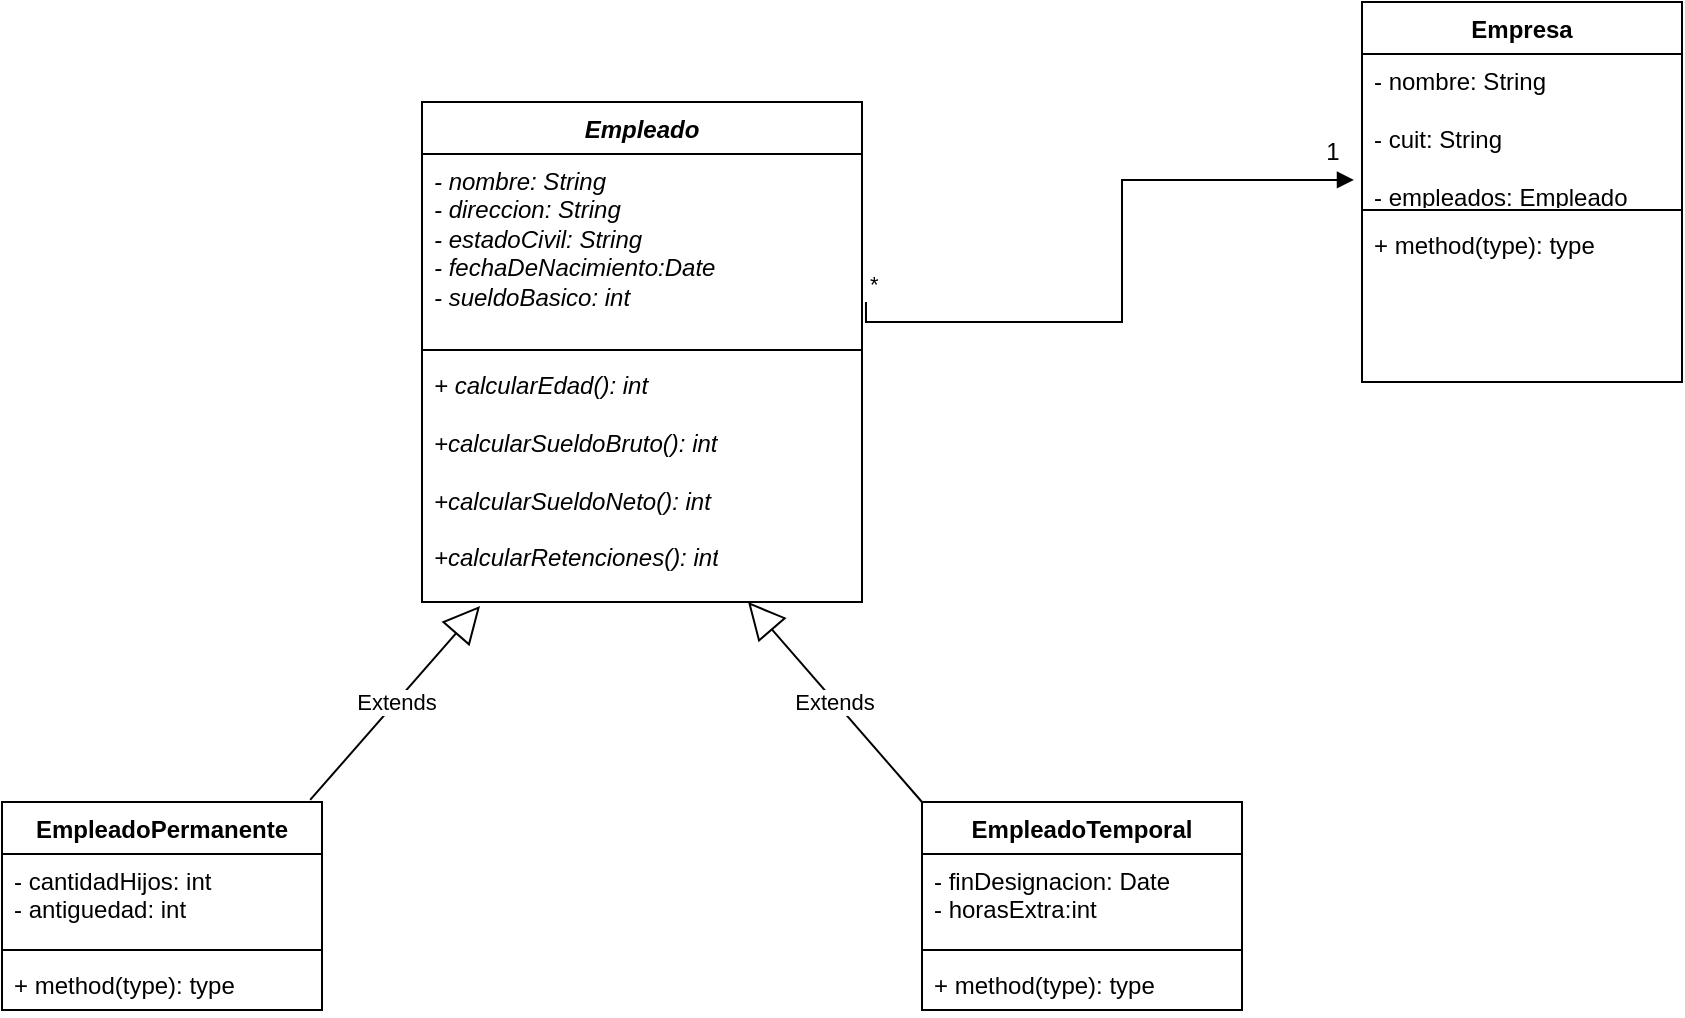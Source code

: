 <mxfile version="21.7.4" type="github">
  <diagram name="Page-1" id="13e1069c-82ec-6db2-03f1-153e76fe0fe0">
    <mxGraphModel dx="1434" dy="754" grid="1" gridSize="10" guides="1" tooltips="1" connect="1" arrows="1" fold="1" page="1" pageScale="1" pageWidth="1100" pageHeight="850" background="none" math="0" shadow="0">
      <root>
        <mxCell id="0" />
        <mxCell id="1" parent="0" />
        <mxCell id="QAYbuf7ycFHNcCj2fmit-9" value="&lt;div&gt;Empresa&lt;/div&gt;&lt;div&gt;&lt;br&gt;&lt;/div&gt;" style="swimlane;fontStyle=1;align=center;verticalAlign=top;childLayout=stackLayout;horizontal=1;startSize=26;horizontalStack=0;resizeParent=1;resizeParentMax=0;resizeLast=0;collapsible=1;marginBottom=0;whiteSpace=wrap;html=1;" vertex="1" parent="1">
          <mxGeometry x="750" y="70" width="160" height="190" as="geometry" />
        </mxCell>
        <mxCell id="QAYbuf7ycFHNcCj2fmit-10" value="&lt;div&gt;- nombre: String&lt;/div&gt;&lt;div&gt;&lt;br&gt;&lt;/div&gt;&lt;div&gt;- cuit: String&lt;/div&gt;&lt;div&gt;&lt;br&gt;&lt;/div&gt;&lt;div&gt;- empleados: Empleado&lt;br&gt;&lt;/div&gt;" style="text;strokeColor=none;fillColor=none;align=left;verticalAlign=top;spacingLeft=4;spacingRight=4;overflow=hidden;rotatable=0;points=[[0,0.5],[1,0.5]];portConstraint=eastwest;whiteSpace=wrap;html=1;" vertex="1" parent="QAYbuf7ycFHNcCj2fmit-9">
          <mxGeometry y="26" width="160" height="74" as="geometry" />
        </mxCell>
        <mxCell id="QAYbuf7ycFHNcCj2fmit-11" value="" style="line;strokeWidth=1;fillColor=none;align=left;verticalAlign=middle;spacingTop=-1;spacingLeft=3;spacingRight=3;rotatable=0;labelPosition=right;points=[];portConstraint=eastwest;strokeColor=inherit;" vertex="1" parent="QAYbuf7ycFHNcCj2fmit-9">
          <mxGeometry y="100" width="160" height="8" as="geometry" />
        </mxCell>
        <mxCell id="QAYbuf7ycFHNcCj2fmit-12" value="+ method(type): type" style="text;strokeColor=none;fillColor=none;align=left;verticalAlign=top;spacingLeft=4;spacingRight=4;overflow=hidden;rotatable=0;points=[[0,0.5],[1,0.5]];portConstraint=eastwest;whiteSpace=wrap;html=1;" vertex="1" parent="QAYbuf7ycFHNcCj2fmit-9">
          <mxGeometry y="108" width="160" height="82" as="geometry" />
        </mxCell>
        <mxCell id="QAYbuf7ycFHNcCj2fmit-13" value="&lt;i&gt;Empleado&lt;/i&gt;" style="swimlane;fontStyle=1;align=center;verticalAlign=top;childLayout=stackLayout;horizontal=1;startSize=26;horizontalStack=0;resizeParent=1;resizeParentMax=0;resizeLast=0;collapsible=1;marginBottom=0;whiteSpace=wrap;html=1;" vertex="1" parent="1">
          <mxGeometry x="280" y="120" width="220" height="250" as="geometry">
            <mxRectangle x="180" y="150" width="50" height="40" as="alternateBounds" />
          </mxGeometry>
        </mxCell>
        <mxCell id="QAYbuf7ycFHNcCj2fmit-14" value="&lt;div&gt;&lt;i&gt;- nombre: String&lt;/i&gt;&lt;/div&gt;&lt;div&gt;&lt;i&gt;- direccion: String&lt;/i&gt;&lt;/div&gt;&lt;div&gt;&lt;i&gt;- estadoCivil: String&lt;br&gt;&lt;/i&gt;&lt;/div&gt;&lt;div&gt;&lt;i&gt;- fechaDeNacimiento:Date&lt;/i&gt;&lt;/div&gt;&lt;div&gt;&lt;i&gt;- sueldoBasico: int&lt;br&gt;&lt;/i&gt;&lt;/div&gt;" style="text;strokeColor=none;fillColor=none;align=left;verticalAlign=top;spacingLeft=4;spacingRight=4;overflow=hidden;rotatable=0;points=[[0,0.5],[1,0.5]];portConstraint=eastwest;whiteSpace=wrap;html=1;" vertex="1" parent="QAYbuf7ycFHNcCj2fmit-13">
          <mxGeometry y="26" width="220" height="94" as="geometry" />
        </mxCell>
        <mxCell id="QAYbuf7ycFHNcCj2fmit-15" value="" style="line;strokeWidth=1;fillColor=none;align=left;verticalAlign=middle;spacingTop=-1;spacingLeft=3;spacingRight=3;rotatable=0;labelPosition=right;points=[];portConstraint=eastwest;strokeColor=inherit;" vertex="1" parent="QAYbuf7ycFHNcCj2fmit-13">
          <mxGeometry y="120" width="220" height="8" as="geometry" />
        </mxCell>
        <mxCell id="QAYbuf7ycFHNcCj2fmit-16" value="&lt;div&gt;&lt;i&gt;+ calcularEdad(): int&lt;/i&gt;&lt;/div&gt;&lt;div&gt;&lt;i&gt;&lt;br&gt;&lt;/i&gt;&lt;/div&gt;&lt;div&gt;&lt;i&gt;+calcularSueldoBruto(): int&lt;/i&gt;&lt;/div&gt;&lt;div&gt;&lt;i&gt;&lt;br&gt;&lt;/i&gt;&lt;/div&gt;&lt;div&gt;&lt;i&gt;+calcularSueldoNeto(): int&lt;/i&gt;&lt;/div&gt;&lt;div&gt;&lt;i&gt;&lt;br&gt;&lt;/i&gt;&lt;/div&gt;&lt;div&gt;&lt;i&gt;+calcularRetenciones(): int&lt;/i&gt;&lt;br&gt;&lt;/div&gt;&lt;div&gt;&lt;br&gt;&lt;/div&gt;" style="text;strokeColor=none;fillColor=none;align=left;verticalAlign=top;spacingLeft=4;spacingRight=4;overflow=hidden;rotatable=0;points=[[0,0.5],[1,0.5]];portConstraint=eastwest;whiteSpace=wrap;html=1;" vertex="1" parent="QAYbuf7ycFHNcCj2fmit-13">
          <mxGeometry y="128" width="220" height="122" as="geometry" />
        </mxCell>
        <mxCell id="QAYbuf7ycFHNcCj2fmit-17" value="" style="endArrow=block;endFill=1;html=1;edgeStyle=orthogonalEdgeStyle;align=left;verticalAlign=top;rounded=0;entryX=-0.025;entryY=0.851;entryDx=0;entryDy=0;entryPerimeter=0;exitX=1.009;exitY=0.787;exitDx=0;exitDy=0;exitPerimeter=0;" edge="1" parent="1" source="QAYbuf7ycFHNcCj2fmit-14" target="QAYbuf7ycFHNcCj2fmit-10">
          <mxGeometry x="-1" relative="1" as="geometry">
            <mxPoint x="470" y="370" as="sourcePoint" />
            <mxPoint x="630" y="370" as="targetPoint" />
            <Array as="points">
              <mxPoint x="630" y="230" />
              <mxPoint x="630" y="159" />
            </Array>
          </mxGeometry>
        </mxCell>
        <mxCell id="QAYbuf7ycFHNcCj2fmit-18" value="*" style="edgeLabel;resizable=0;html=1;align=left;verticalAlign=bottom;" connectable="0" vertex="1" parent="QAYbuf7ycFHNcCj2fmit-17">
          <mxGeometry x="-1" relative="1" as="geometry" />
        </mxCell>
        <mxCell id="QAYbuf7ycFHNcCj2fmit-19" value="1" style="text;html=1;align=center;verticalAlign=middle;resizable=0;points=[];autosize=1;strokeColor=none;fillColor=none;" vertex="1" parent="1">
          <mxGeometry x="720" y="130" width="30" height="30" as="geometry" />
        </mxCell>
        <mxCell id="QAYbuf7ycFHNcCj2fmit-20" value="&lt;div&gt;EmpleadoPermanente&lt;/div&gt;&lt;div&gt;&lt;br&gt;&lt;/div&gt;" style="swimlane;fontStyle=1;align=center;verticalAlign=top;childLayout=stackLayout;horizontal=1;startSize=26;horizontalStack=0;resizeParent=1;resizeParentMax=0;resizeLast=0;collapsible=1;marginBottom=0;whiteSpace=wrap;html=1;" vertex="1" parent="1">
          <mxGeometry x="70" y="470" width="160" height="104" as="geometry" />
        </mxCell>
        <mxCell id="QAYbuf7ycFHNcCj2fmit-21" value="&lt;div&gt;- cantidadHijos: int&lt;/div&gt;&lt;div&gt;- antiguedad: int&lt;br&gt;&lt;/div&gt;" style="text;strokeColor=none;fillColor=none;align=left;verticalAlign=top;spacingLeft=4;spacingRight=4;overflow=hidden;rotatable=0;points=[[0,0.5],[1,0.5]];portConstraint=eastwest;whiteSpace=wrap;html=1;" vertex="1" parent="QAYbuf7ycFHNcCj2fmit-20">
          <mxGeometry y="26" width="160" height="44" as="geometry" />
        </mxCell>
        <mxCell id="QAYbuf7ycFHNcCj2fmit-22" value="" style="line;strokeWidth=1;fillColor=none;align=left;verticalAlign=middle;spacingTop=-1;spacingLeft=3;spacingRight=3;rotatable=0;labelPosition=right;points=[];portConstraint=eastwest;strokeColor=inherit;" vertex="1" parent="QAYbuf7ycFHNcCj2fmit-20">
          <mxGeometry y="70" width="160" height="8" as="geometry" />
        </mxCell>
        <mxCell id="QAYbuf7ycFHNcCj2fmit-23" value="+ method(type): type" style="text;strokeColor=none;fillColor=none;align=left;verticalAlign=top;spacingLeft=4;spacingRight=4;overflow=hidden;rotatable=0;points=[[0,0.5],[1,0.5]];portConstraint=eastwest;whiteSpace=wrap;html=1;" vertex="1" parent="QAYbuf7ycFHNcCj2fmit-20">
          <mxGeometry y="78" width="160" height="26" as="geometry" />
        </mxCell>
        <mxCell id="QAYbuf7ycFHNcCj2fmit-24" value="&lt;div&gt;EmpleadoTemporal&lt;/div&gt;&lt;div&gt;&lt;br&gt;&lt;/div&gt;&lt;div&gt;&lt;br&gt;&lt;/div&gt;" style="swimlane;fontStyle=1;align=center;verticalAlign=top;childLayout=stackLayout;horizontal=1;startSize=26;horizontalStack=0;resizeParent=1;resizeParentMax=0;resizeLast=0;collapsible=1;marginBottom=0;whiteSpace=wrap;html=1;" vertex="1" parent="1">
          <mxGeometry x="530" y="470" width="160" height="104" as="geometry" />
        </mxCell>
        <mxCell id="QAYbuf7ycFHNcCj2fmit-25" value="&lt;div&gt;- finDesignacion: Date&lt;br&gt;&lt;/div&gt;&lt;div&gt;- horasExtra:int&lt;br&gt;&lt;/div&gt;" style="text;strokeColor=none;fillColor=none;align=left;verticalAlign=top;spacingLeft=4;spacingRight=4;overflow=hidden;rotatable=0;points=[[0,0.5],[1,0.5]];portConstraint=eastwest;whiteSpace=wrap;html=1;" vertex="1" parent="QAYbuf7ycFHNcCj2fmit-24">
          <mxGeometry y="26" width="160" height="44" as="geometry" />
        </mxCell>
        <mxCell id="QAYbuf7ycFHNcCj2fmit-26" value="" style="line;strokeWidth=1;fillColor=none;align=left;verticalAlign=middle;spacingTop=-1;spacingLeft=3;spacingRight=3;rotatable=0;labelPosition=right;points=[];portConstraint=eastwest;strokeColor=inherit;" vertex="1" parent="QAYbuf7ycFHNcCj2fmit-24">
          <mxGeometry y="70" width="160" height="8" as="geometry" />
        </mxCell>
        <mxCell id="QAYbuf7ycFHNcCj2fmit-27" value="+ method(type): type" style="text;strokeColor=none;fillColor=none;align=left;verticalAlign=top;spacingLeft=4;spacingRight=4;overflow=hidden;rotatable=0;points=[[0,0.5],[1,0.5]];portConstraint=eastwest;whiteSpace=wrap;html=1;" vertex="1" parent="QAYbuf7ycFHNcCj2fmit-24">
          <mxGeometry y="78" width="160" height="26" as="geometry" />
        </mxCell>
        <mxCell id="QAYbuf7ycFHNcCj2fmit-34" value="Extends" style="endArrow=block;endSize=16;endFill=0;html=1;rounded=0;exitX=0;exitY=0;exitDx=0;exitDy=0;" edge="1" parent="1" source="QAYbuf7ycFHNcCj2fmit-24" target="QAYbuf7ycFHNcCj2fmit-16">
          <mxGeometry width="160" relative="1" as="geometry">
            <mxPoint x="470" y="400" as="sourcePoint" />
            <mxPoint x="630" y="400" as="targetPoint" />
          </mxGeometry>
        </mxCell>
        <mxCell id="QAYbuf7ycFHNcCj2fmit-35" value="Extends" style="endArrow=block;endSize=16;endFill=0;html=1;rounded=0;exitX=0.963;exitY=-0.01;exitDx=0;exitDy=0;exitPerimeter=0;entryX=0.132;entryY=1.016;entryDx=0;entryDy=0;entryPerimeter=0;" edge="1" parent="1" source="QAYbuf7ycFHNcCj2fmit-20" target="QAYbuf7ycFHNcCj2fmit-16">
          <mxGeometry width="160" relative="1" as="geometry">
            <mxPoint x="470" y="400" as="sourcePoint" />
            <mxPoint x="630" y="400" as="targetPoint" />
          </mxGeometry>
        </mxCell>
      </root>
    </mxGraphModel>
  </diagram>
</mxfile>

